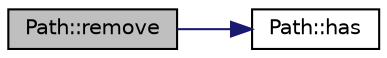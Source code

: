 digraph "Path::remove"
{
  edge [fontname="Helvetica",fontsize="10",labelfontname="Helvetica",labelfontsize="10"];
  node [fontname="Helvetica",fontsize="10",shape=record];
  rankdir="LR";
  Node1 [label="Path::remove",height=0.2,width=0.4,color="black", fillcolor="grey75", style="filled" fontcolor="black"];
  Node1 -> Node2 [color="midnightblue",fontsize="10",style="solid"];
  Node2 [label="Path::has",height=0.2,width=0.4,color="black", fillcolor="white", style="filled",URL="$class_path.html#ad2879954ff083fe85ea7e494fb7d1793"];
}
